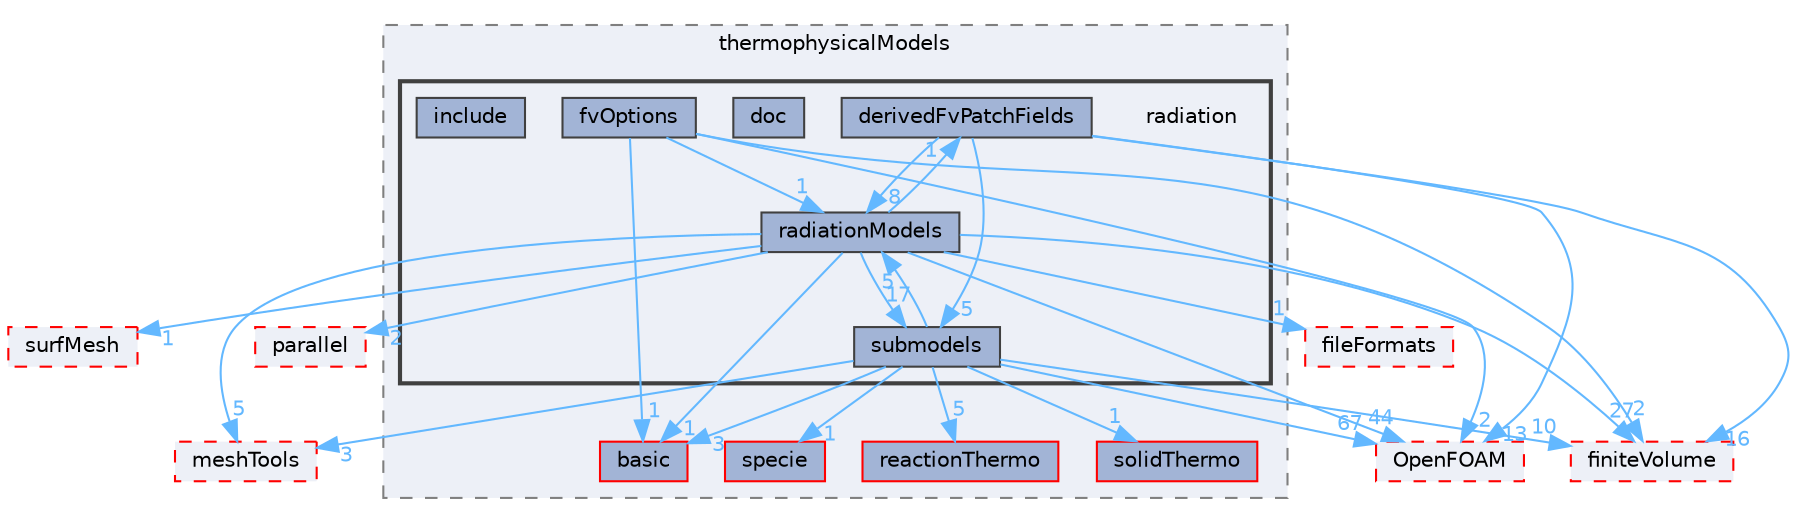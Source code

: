 digraph "src/thermophysicalModels/radiation"
{
 // LATEX_PDF_SIZE
  bgcolor="transparent";
  edge [fontname=Helvetica,fontsize=10,labelfontname=Helvetica,labelfontsize=10];
  node [fontname=Helvetica,fontsize=10,shape=box,height=0.2,width=0.4];
  compound=true
  subgraph clusterdir_2778d089ec5c4f66810b11f753867003 {
    graph [ bgcolor="#edf0f7", pencolor="grey50", label="thermophysicalModels", fontname=Helvetica,fontsize=10 style="filled,dashed", URL="dir_2778d089ec5c4f66810b11f753867003.html",tooltip=""]
  dir_38cb9973e0eaf6834e10b18bff965c4b [label="basic", fillcolor="#a2b4d6", color="red", style="filled", URL="dir_38cb9973e0eaf6834e10b18bff965c4b.html",tooltip=""];
  dir_5c4bf53b114f4c9237cd4ef0431fc9bd [label="specie", fillcolor="#a2b4d6", color="red", style="filled", URL="dir_5c4bf53b114f4c9237cd4ef0431fc9bd.html",tooltip=""];
  dir_87c7a4a86ffb283740ec390ea55551cb [label="reactionThermo", fillcolor="#a2b4d6", color="red", style="filled", URL="dir_87c7a4a86ffb283740ec390ea55551cb.html",tooltip=""];
  dir_b0a4276768a9e3782bd6f894861ddaf3 [label="solidThermo", fillcolor="#a2b4d6", color="red", style="filled", URL="dir_b0a4276768a9e3782bd6f894861ddaf3.html",tooltip=""];
  subgraph clusterdir_372f5e43f50c30dcf3bbe70654c3d27a {
    graph [ bgcolor="#edf0f7", pencolor="grey25", label="", fontname=Helvetica,fontsize=10 style="filled,bold", URL="dir_372f5e43f50c30dcf3bbe70654c3d27a.html",tooltip=""]
    dir_372f5e43f50c30dcf3bbe70654c3d27a [shape=plaintext, label="radiation"];
  dir_530cedc3d4dca2a21c1df83b126c2fbd [label="derivedFvPatchFields", fillcolor="#a2b4d6", color="grey25", style="filled", URL="dir_530cedc3d4dca2a21c1df83b126c2fbd.html",tooltip=""];
  dir_d265e137a937e8e4eb4597abb396e59b [label="doc", fillcolor="#a2b4d6", color="grey25", style="filled", URL="dir_d265e137a937e8e4eb4597abb396e59b.html",tooltip=""];
  dir_f00adc80fc37f2056880ee24b13d5397 [label="fvOptions", fillcolor="#a2b4d6", color="grey25", style="filled", URL="dir_f00adc80fc37f2056880ee24b13d5397.html",tooltip=""];
  dir_fd86ea236988fc20eaccc3cd642438ad [label="include", fillcolor="#a2b4d6", color="grey25", style="filled", URL="dir_fd86ea236988fc20eaccc3cd642438ad.html",tooltip=""];
  dir_23cbc874b5ea49089939faa93b6f03ce [label="radiationModels", fillcolor="#a2b4d6", color="grey25", style="filled", URL="dir_23cbc874b5ea49089939faa93b6f03ce.html",tooltip=""];
  dir_e8719ccd60760366888bb431a21ef811 [label="submodels", fillcolor="#a2b4d6", color="grey25", style="filled", URL="dir_e8719ccd60760366888bb431a21ef811.html",tooltip=""];
  }
  }
  dir_0a88fe22feb23ce5f078a04a1df67721 [label="surfMesh", fillcolor="#edf0f7", color="red", style="filled,dashed", URL="dir_0a88fe22feb23ce5f078a04a1df67721.html",tooltip=""];
  dir_72b2b5518d1565784443265ec6729f79 [label="parallel", fillcolor="#edf0f7", color="red", style="filled,dashed", URL="dir_72b2b5518d1565784443265ec6729f79.html",tooltip=""];
  dir_9bd15774b555cf7259a6fa18f99fe99b [label="finiteVolume", fillcolor="#edf0f7", color="red", style="filled,dashed", URL="dir_9bd15774b555cf7259a6fa18f99fe99b.html",tooltip=""];
  dir_ae30ad0bef50cf391b24c614251bb9fd [label="meshTools", fillcolor="#edf0f7", color="red", style="filled,dashed", URL="dir_ae30ad0bef50cf391b24c614251bb9fd.html",tooltip=""];
  dir_b05602f37bb521a7142c0a3e200b5f35 [label="fileFormats", fillcolor="#edf0f7", color="red", style="filled,dashed", URL="dir_b05602f37bb521a7142c0a3e200b5f35.html",tooltip=""];
  dir_c5473ff19b20e6ec4dfe5c310b3778a8 [label="OpenFOAM", fillcolor="#edf0f7", color="red", style="filled,dashed", URL="dir_c5473ff19b20e6ec4dfe5c310b3778a8.html",tooltip=""];
  dir_530cedc3d4dca2a21c1df83b126c2fbd->dir_c5473ff19b20e6ec4dfe5c310b3778a8 [headlabel="13", labeldistance=1.5 headhref="dir_000890_002695.html" href="dir_000890_002695.html" color="steelblue1" fontcolor="steelblue1"];
  dir_530cedc3d4dca2a21c1df83b126c2fbd->dir_9bd15774b555cf7259a6fa18f99fe99b [headlabel="16", labeldistance=1.5 headhref="dir_000890_001387.html" href="dir_000890_001387.html" color="steelblue1" fontcolor="steelblue1"];
  dir_530cedc3d4dca2a21c1df83b126c2fbd->dir_e8719ccd60760366888bb431a21ef811 [headlabel="5", labeldistance=1.5 headhref="dir_000890_003806.html" href="dir_000890_003806.html" color="steelblue1" fontcolor="steelblue1"];
  dir_530cedc3d4dca2a21c1df83b126c2fbd->dir_23cbc874b5ea49089939faa93b6f03ce [headlabel="8", labeldistance=1.5 headhref="dir_000890_003174.html" href="dir_000890_003174.html" color="steelblue1" fontcolor="steelblue1"];
  dir_f00adc80fc37f2056880ee24b13d5397->dir_38cb9973e0eaf6834e10b18bff965c4b [headlabel="1", labeldistance=1.5 headhref="dir_001560_000219.html" href="dir_001560_000219.html" color="steelblue1" fontcolor="steelblue1"];
  dir_f00adc80fc37f2056880ee24b13d5397->dir_9bd15774b555cf7259a6fa18f99fe99b [headlabel="2", labeldistance=1.5 headhref="dir_001560_001387.html" href="dir_001560_001387.html" color="steelblue1" fontcolor="steelblue1"];
  dir_f00adc80fc37f2056880ee24b13d5397->dir_c5473ff19b20e6ec4dfe5c310b3778a8 [headlabel="2", labeldistance=1.5 headhref="dir_001560_002695.html" href="dir_001560_002695.html" color="steelblue1" fontcolor="steelblue1"];
  dir_f00adc80fc37f2056880ee24b13d5397->dir_23cbc874b5ea49089939faa93b6f03ce [headlabel="1", labeldistance=1.5 headhref="dir_001560_003174.html" href="dir_001560_003174.html" color="steelblue1" fontcolor="steelblue1"];
  dir_23cbc874b5ea49089939faa93b6f03ce->dir_0a88fe22feb23ce5f078a04a1df67721 [headlabel="1", labeldistance=1.5 headhref="dir_003174_003891.html" href="dir_003174_003891.html" color="steelblue1" fontcolor="steelblue1"];
  dir_23cbc874b5ea49089939faa93b6f03ce->dir_38cb9973e0eaf6834e10b18bff965c4b [headlabel="1", labeldistance=1.5 headhref="dir_003174_000219.html" href="dir_003174_000219.html" color="steelblue1" fontcolor="steelblue1"];
  dir_23cbc874b5ea49089939faa93b6f03ce->dir_72b2b5518d1565784443265ec6729f79 [headlabel="2", labeldistance=1.5 headhref="dir_003174_002780.html" href="dir_003174_002780.html" color="steelblue1" fontcolor="steelblue1"];
  dir_23cbc874b5ea49089939faa93b6f03ce->dir_9bd15774b555cf7259a6fa18f99fe99b [headlabel="27", labeldistance=1.5 headhref="dir_003174_001387.html" href="dir_003174_001387.html" color="steelblue1" fontcolor="steelblue1"];
  dir_23cbc874b5ea49089939faa93b6f03ce->dir_ae30ad0bef50cf391b24c614251bb9fd [headlabel="5", labeldistance=1.5 headhref="dir_003174_002382.html" href="dir_003174_002382.html" color="steelblue1" fontcolor="steelblue1"];
  dir_23cbc874b5ea49089939faa93b6f03ce->dir_b05602f37bb521a7142c0a3e200b5f35 [headlabel="1", labeldistance=1.5 headhref="dir_003174_001353.html" href="dir_003174_001353.html" color="steelblue1" fontcolor="steelblue1"];
  dir_23cbc874b5ea49089939faa93b6f03ce->dir_c5473ff19b20e6ec4dfe5c310b3778a8 [headlabel="44", labeldistance=1.5 headhref="dir_003174_002695.html" href="dir_003174_002695.html" color="steelblue1" fontcolor="steelblue1"];
  dir_23cbc874b5ea49089939faa93b6f03ce->dir_e8719ccd60760366888bb431a21ef811 [headlabel="17", labeldistance=1.5 headhref="dir_003174_003806.html" href="dir_003174_003806.html" color="steelblue1" fontcolor="steelblue1"];
  dir_23cbc874b5ea49089939faa93b6f03ce->dir_530cedc3d4dca2a21c1df83b126c2fbd [headlabel="1", labeldistance=1.5 headhref="dir_003174_000890.html" href="dir_003174_000890.html" color="steelblue1" fontcolor="steelblue1"];
  dir_e8719ccd60760366888bb431a21ef811->dir_23cbc874b5ea49089939faa93b6f03ce [headlabel="5", labeldistance=1.5 headhref="dir_003806_003174.html" href="dir_003806_003174.html" color="steelblue1" fontcolor="steelblue1"];
  dir_e8719ccd60760366888bb431a21ef811->dir_38cb9973e0eaf6834e10b18bff965c4b [headlabel="3", labeldistance=1.5 headhref="dir_003806_000219.html" href="dir_003806_000219.html" color="steelblue1" fontcolor="steelblue1"];
  dir_e8719ccd60760366888bb431a21ef811->dir_5c4bf53b114f4c9237cd4ef0431fc9bd [headlabel="1", labeldistance=1.5 headhref="dir_003806_003683.html" href="dir_003806_003683.html" color="steelblue1" fontcolor="steelblue1"];
  dir_e8719ccd60760366888bb431a21ef811->dir_87c7a4a86ffb283740ec390ea55551cb [headlabel="5", labeldistance=1.5 headhref="dir_003806_003245.html" href="dir_003806_003245.html" color="steelblue1" fontcolor="steelblue1"];
  dir_e8719ccd60760366888bb431a21ef811->dir_9bd15774b555cf7259a6fa18f99fe99b [headlabel="10", labeldistance=1.5 headhref="dir_003806_001387.html" href="dir_003806_001387.html" color="steelblue1" fontcolor="steelblue1"];
  dir_e8719ccd60760366888bb431a21ef811->dir_ae30ad0bef50cf391b24c614251bb9fd [headlabel="3", labeldistance=1.5 headhref="dir_003806_002382.html" href="dir_003806_002382.html" color="steelblue1" fontcolor="steelblue1"];
  dir_e8719ccd60760366888bb431a21ef811->dir_b0a4276768a9e3782bd6f894861ddaf3 [headlabel="1", labeldistance=1.5 headhref="dir_003806_003643.html" href="dir_003806_003643.html" color="steelblue1" fontcolor="steelblue1"];
  dir_e8719ccd60760366888bb431a21ef811->dir_c5473ff19b20e6ec4dfe5c310b3778a8 [headlabel="67", labeldistance=1.5 headhref="dir_003806_002695.html" href="dir_003806_002695.html" color="steelblue1" fontcolor="steelblue1"];
}
